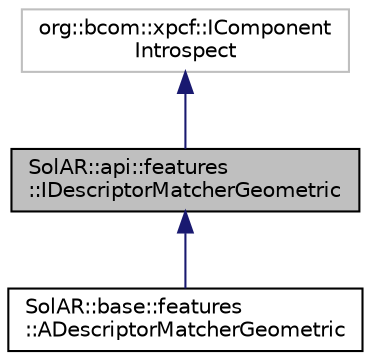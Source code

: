 digraph "SolAR::api::features::IDescriptorMatcherGeometric"
{
 // LATEX_PDF_SIZE
  edge [fontname="Helvetica",fontsize="10",labelfontname="Helvetica",labelfontsize="10"];
  node [fontname="Helvetica",fontsize="10",shape=record];
  Node1 [label="SolAR::api::features\l::IDescriptorMatcherGeometric",height=0.2,width=0.4,color="black", fillcolor="grey75", style="filled", fontcolor="black",tooltip="Matches two sets of descriptors based on geometric constraints. UUID: 2ed445a6-32f3-44a1-9dc5-3b0cfec..."];
  Node2 -> Node1 [dir="back",color="midnightblue",fontsize="10",style="solid",fontname="Helvetica"];
  Node2 [label="org::bcom::xpcf::IComponent\lIntrospect",height=0.2,width=0.4,color="grey75", fillcolor="white", style="filled",tooltip=" "];
  Node1 -> Node3 [dir="back",color="midnightblue",fontsize="10",style="solid",fontname="Helvetica"];
  Node3 [label="SolAR::base::features\l::ADescriptorMatcherGeometric",height=0.2,width=0.4,color="black", fillcolor="white", style="filled",URL="$class_sol_a_r_1_1base_1_1features_1_1_a_descriptor_matcher_geometric.html",tooltip=" "];
}
